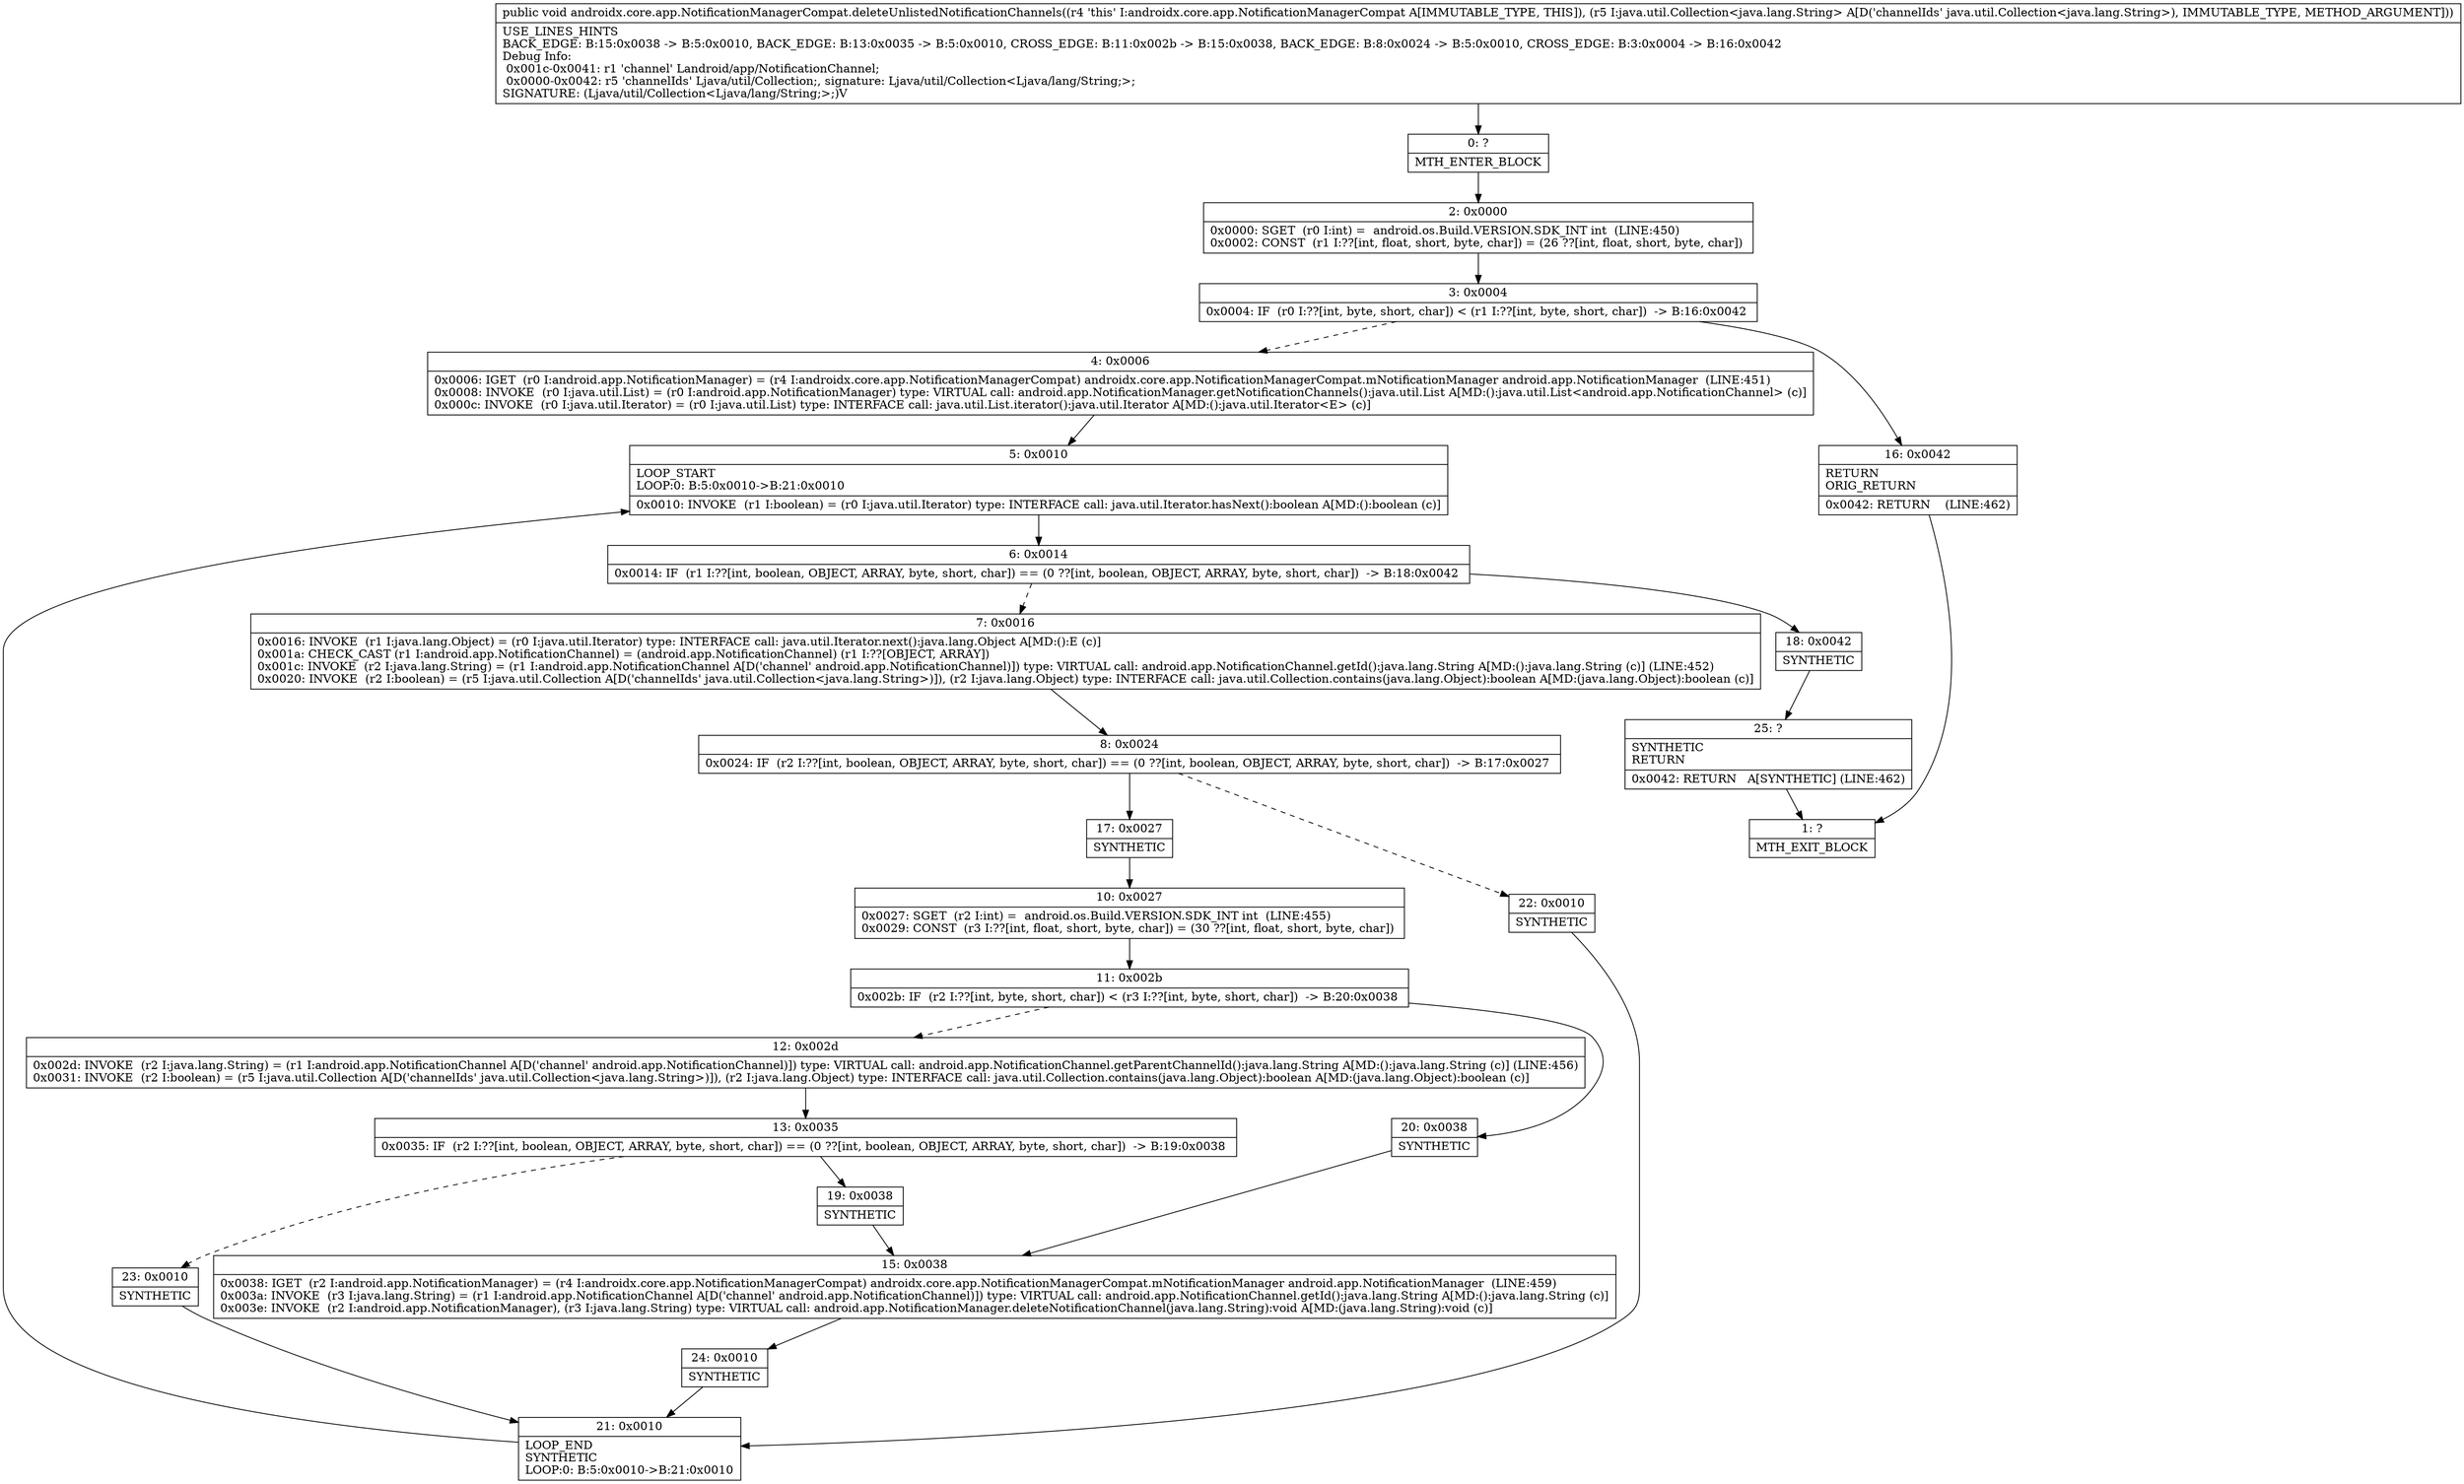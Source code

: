 digraph "CFG forandroidx.core.app.NotificationManagerCompat.deleteUnlistedNotificationChannels(Ljava\/util\/Collection;)V" {
Node_0 [shape=record,label="{0\:\ ?|MTH_ENTER_BLOCK\l}"];
Node_2 [shape=record,label="{2\:\ 0x0000|0x0000: SGET  (r0 I:int) =  android.os.Build.VERSION.SDK_INT int  (LINE:450)\l0x0002: CONST  (r1 I:??[int, float, short, byte, char]) = (26 ??[int, float, short, byte, char]) \l}"];
Node_3 [shape=record,label="{3\:\ 0x0004|0x0004: IF  (r0 I:??[int, byte, short, char]) \< (r1 I:??[int, byte, short, char])  \-\> B:16:0x0042 \l}"];
Node_4 [shape=record,label="{4\:\ 0x0006|0x0006: IGET  (r0 I:android.app.NotificationManager) = (r4 I:androidx.core.app.NotificationManagerCompat) androidx.core.app.NotificationManagerCompat.mNotificationManager android.app.NotificationManager  (LINE:451)\l0x0008: INVOKE  (r0 I:java.util.List) = (r0 I:android.app.NotificationManager) type: VIRTUAL call: android.app.NotificationManager.getNotificationChannels():java.util.List A[MD:():java.util.List\<android.app.NotificationChannel\> (c)]\l0x000c: INVOKE  (r0 I:java.util.Iterator) = (r0 I:java.util.List) type: INTERFACE call: java.util.List.iterator():java.util.Iterator A[MD:():java.util.Iterator\<E\> (c)]\l}"];
Node_5 [shape=record,label="{5\:\ 0x0010|LOOP_START\lLOOP:0: B:5:0x0010\-\>B:21:0x0010\l|0x0010: INVOKE  (r1 I:boolean) = (r0 I:java.util.Iterator) type: INTERFACE call: java.util.Iterator.hasNext():boolean A[MD:():boolean (c)]\l}"];
Node_6 [shape=record,label="{6\:\ 0x0014|0x0014: IF  (r1 I:??[int, boolean, OBJECT, ARRAY, byte, short, char]) == (0 ??[int, boolean, OBJECT, ARRAY, byte, short, char])  \-\> B:18:0x0042 \l}"];
Node_7 [shape=record,label="{7\:\ 0x0016|0x0016: INVOKE  (r1 I:java.lang.Object) = (r0 I:java.util.Iterator) type: INTERFACE call: java.util.Iterator.next():java.lang.Object A[MD:():E (c)]\l0x001a: CHECK_CAST (r1 I:android.app.NotificationChannel) = (android.app.NotificationChannel) (r1 I:??[OBJECT, ARRAY]) \l0x001c: INVOKE  (r2 I:java.lang.String) = (r1 I:android.app.NotificationChannel A[D('channel' android.app.NotificationChannel)]) type: VIRTUAL call: android.app.NotificationChannel.getId():java.lang.String A[MD:():java.lang.String (c)] (LINE:452)\l0x0020: INVOKE  (r2 I:boolean) = (r5 I:java.util.Collection A[D('channelIds' java.util.Collection\<java.lang.String\>)]), (r2 I:java.lang.Object) type: INTERFACE call: java.util.Collection.contains(java.lang.Object):boolean A[MD:(java.lang.Object):boolean (c)]\l}"];
Node_8 [shape=record,label="{8\:\ 0x0024|0x0024: IF  (r2 I:??[int, boolean, OBJECT, ARRAY, byte, short, char]) == (0 ??[int, boolean, OBJECT, ARRAY, byte, short, char])  \-\> B:17:0x0027 \l}"];
Node_17 [shape=record,label="{17\:\ 0x0027|SYNTHETIC\l}"];
Node_10 [shape=record,label="{10\:\ 0x0027|0x0027: SGET  (r2 I:int) =  android.os.Build.VERSION.SDK_INT int  (LINE:455)\l0x0029: CONST  (r3 I:??[int, float, short, byte, char]) = (30 ??[int, float, short, byte, char]) \l}"];
Node_11 [shape=record,label="{11\:\ 0x002b|0x002b: IF  (r2 I:??[int, byte, short, char]) \< (r3 I:??[int, byte, short, char])  \-\> B:20:0x0038 \l}"];
Node_12 [shape=record,label="{12\:\ 0x002d|0x002d: INVOKE  (r2 I:java.lang.String) = (r1 I:android.app.NotificationChannel A[D('channel' android.app.NotificationChannel)]) type: VIRTUAL call: android.app.NotificationChannel.getParentChannelId():java.lang.String A[MD:():java.lang.String (c)] (LINE:456)\l0x0031: INVOKE  (r2 I:boolean) = (r5 I:java.util.Collection A[D('channelIds' java.util.Collection\<java.lang.String\>)]), (r2 I:java.lang.Object) type: INTERFACE call: java.util.Collection.contains(java.lang.Object):boolean A[MD:(java.lang.Object):boolean (c)]\l}"];
Node_13 [shape=record,label="{13\:\ 0x0035|0x0035: IF  (r2 I:??[int, boolean, OBJECT, ARRAY, byte, short, char]) == (0 ??[int, boolean, OBJECT, ARRAY, byte, short, char])  \-\> B:19:0x0038 \l}"];
Node_19 [shape=record,label="{19\:\ 0x0038|SYNTHETIC\l}"];
Node_15 [shape=record,label="{15\:\ 0x0038|0x0038: IGET  (r2 I:android.app.NotificationManager) = (r4 I:androidx.core.app.NotificationManagerCompat) androidx.core.app.NotificationManagerCompat.mNotificationManager android.app.NotificationManager  (LINE:459)\l0x003a: INVOKE  (r3 I:java.lang.String) = (r1 I:android.app.NotificationChannel A[D('channel' android.app.NotificationChannel)]) type: VIRTUAL call: android.app.NotificationChannel.getId():java.lang.String A[MD:():java.lang.String (c)]\l0x003e: INVOKE  (r2 I:android.app.NotificationManager), (r3 I:java.lang.String) type: VIRTUAL call: android.app.NotificationManager.deleteNotificationChannel(java.lang.String):void A[MD:(java.lang.String):void (c)]\l}"];
Node_24 [shape=record,label="{24\:\ 0x0010|SYNTHETIC\l}"];
Node_21 [shape=record,label="{21\:\ 0x0010|LOOP_END\lSYNTHETIC\lLOOP:0: B:5:0x0010\-\>B:21:0x0010\l}"];
Node_23 [shape=record,label="{23\:\ 0x0010|SYNTHETIC\l}"];
Node_20 [shape=record,label="{20\:\ 0x0038|SYNTHETIC\l}"];
Node_22 [shape=record,label="{22\:\ 0x0010|SYNTHETIC\l}"];
Node_18 [shape=record,label="{18\:\ 0x0042|SYNTHETIC\l}"];
Node_25 [shape=record,label="{25\:\ ?|SYNTHETIC\lRETURN\l|0x0042: RETURN   A[SYNTHETIC] (LINE:462)\l}"];
Node_1 [shape=record,label="{1\:\ ?|MTH_EXIT_BLOCK\l}"];
Node_16 [shape=record,label="{16\:\ 0x0042|RETURN\lORIG_RETURN\l|0x0042: RETURN    (LINE:462)\l}"];
MethodNode[shape=record,label="{public void androidx.core.app.NotificationManagerCompat.deleteUnlistedNotificationChannels((r4 'this' I:androidx.core.app.NotificationManagerCompat A[IMMUTABLE_TYPE, THIS]), (r5 I:java.util.Collection\<java.lang.String\> A[D('channelIds' java.util.Collection\<java.lang.String\>), IMMUTABLE_TYPE, METHOD_ARGUMENT]))  | USE_LINES_HINTS\lBACK_EDGE: B:15:0x0038 \-\> B:5:0x0010, BACK_EDGE: B:13:0x0035 \-\> B:5:0x0010, CROSS_EDGE: B:11:0x002b \-\> B:15:0x0038, BACK_EDGE: B:8:0x0024 \-\> B:5:0x0010, CROSS_EDGE: B:3:0x0004 \-\> B:16:0x0042\lDebug Info:\l  0x001c\-0x0041: r1 'channel' Landroid\/app\/NotificationChannel;\l  0x0000\-0x0042: r5 'channelIds' Ljava\/util\/Collection;, signature: Ljava\/util\/Collection\<Ljava\/lang\/String;\>;\lSIGNATURE: (Ljava\/util\/Collection\<Ljava\/lang\/String;\>;)V\l}"];
MethodNode -> Node_0;Node_0 -> Node_2;
Node_2 -> Node_3;
Node_3 -> Node_4[style=dashed];
Node_3 -> Node_16;
Node_4 -> Node_5;
Node_5 -> Node_6;
Node_6 -> Node_7[style=dashed];
Node_6 -> Node_18;
Node_7 -> Node_8;
Node_8 -> Node_17;
Node_8 -> Node_22[style=dashed];
Node_17 -> Node_10;
Node_10 -> Node_11;
Node_11 -> Node_12[style=dashed];
Node_11 -> Node_20;
Node_12 -> Node_13;
Node_13 -> Node_19;
Node_13 -> Node_23[style=dashed];
Node_19 -> Node_15;
Node_15 -> Node_24;
Node_24 -> Node_21;
Node_21 -> Node_5;
Node_23 -> Node_21;
Node_20 -> Node_15;
Node_22 -> Node_21;
Node_18 -> Node_25;
Node_25 -> Node_1;
Node_16 -> Node_1;
}

